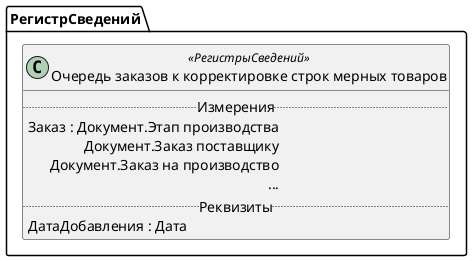 ﻿@startuml ОчередьЗаказовККорректировкеСтрокМерныхТоваров
'!include templates.wsd
'..\include templates.wsd
class РегистрСведений.ОчередьЗаказовККорректировкеСтрокМерныхТоваров as "Очередь заказов к корректировке строк мерных товаров" <<РегистрыСведений>>
{
..Измерения..
Заказ : Документ.Этап производства\rДокумент.Заказ поставщику\rДокумент.Заказ на производство\r...
..Реквизиты..
ДатаДобавления : Дата
}
@enduml
